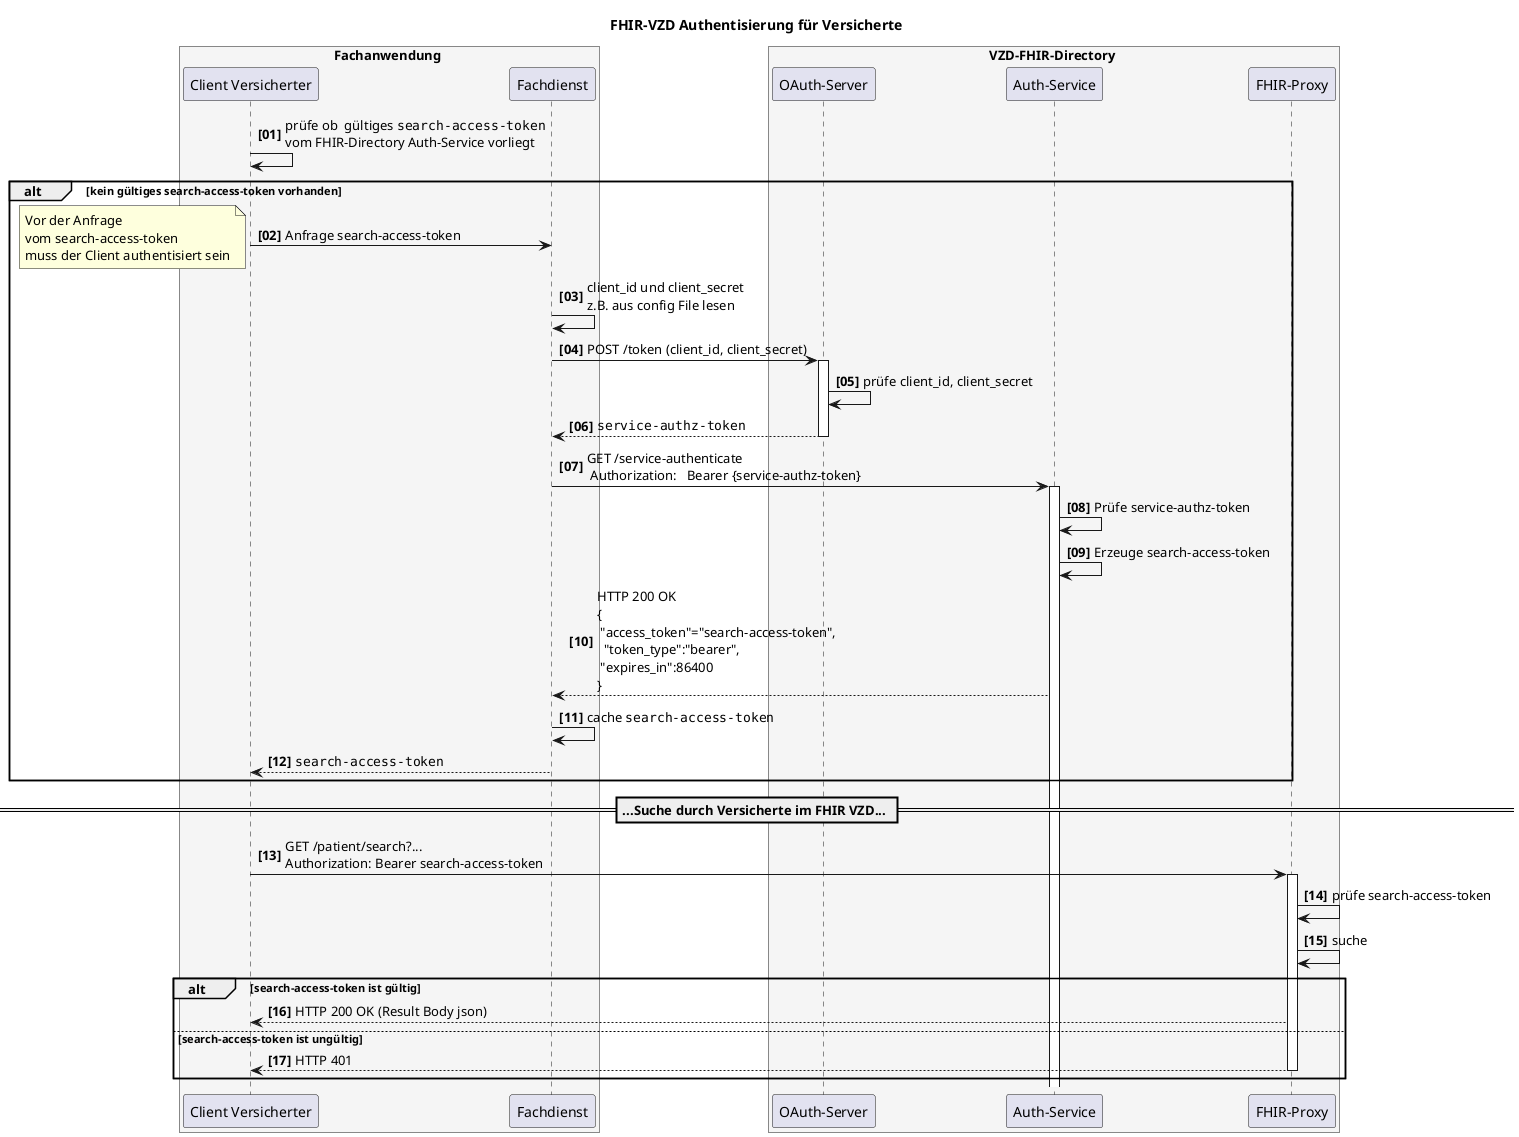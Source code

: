 @startuml
autonumber 1 1 "<b>[00]"
title "FHIR-VZD Authentisierung für Versicherte"


box Fachanwendung #WhiteSmoke
    participant VClient as "Client Versicherter"
    participant FDienst as "Fachdienst"
end box

box VZD-FHIR-Directory #WhiteSmoke
    participant "OAuth-Server" as VzdOAuth
    participant "Auth-Service" as VzdAuth
    participant fp as "FHIR-Proxy"
end box



VClient-> VClient: prüfe ob  gültiges ""search-access-token""\nvom FHIR-Directory Auth-Service vorliegt


alt kein gültiges search-access-token vorhanden
   VClient-> FDienst: Anfrage search-access-token

note left: Vor der Anfrage\nvom search-access-token\nmuss der Client authentisiert sein

   
   FDienst -> FDienst: client_id und client_secret\nz.B. aus config File lesen
   FDienst ->VzdOAuth++: POST /token (client_id, client_secret)
   VzdOAuth->VzdOAuth: prüfe client_id, client_secret
   VzdOAuth-->FDienst--: ""service-authz-token""

   FDienst->VzdAuth++: GET /service-authenticate \n Authorization:   Bearer {service-authz-token}

   VzdAuth->VzdAuth: Prüfe service-authz-token

   VzdAuth->VzdAuth: Erzeuge search-access-token
   VzdAuth-->FDienst: HTTP 200 OK\n{\n "access_token"="search-access-token",\n  "token_type":"bearer",\n "expires_in":86400\n}

   FDienst->FDienst: cache ""search-access-token""

   FDienst-->VClient: ""search-access-token""
end

== ...Suche durch Versicherte im FHIR VZD... ==

VClient -> fp: GET /patient/search?... \nAuthorization: Bearer search-access-token
activate fp
fp -> fp: prüfe search-access-token
fp -> fp: suche
alt search-access-token ist gültig
   fp --> VClient : HTTP 200 OK (Result Body json)
 else search-access-token ist ungültig
   fp --> VClient : HTTP 401
   deactivate fp
end

@enduml
